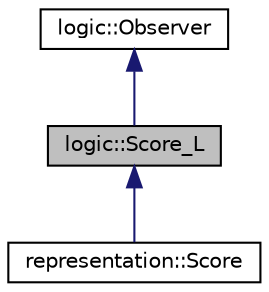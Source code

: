 digraph "logic::Score_L"
{
 // INTERACTIVE_SVG=YES
 // LATEX_PDF_SIZE
  edge [fontname="Helvetica",fontsize="10",labelfontname="Helvetica",labelfontsize="10"];
  node [fontname="Helvetica",fontsize="10",shape=record];
  Node1 [label="logic::Score_L",height=0.2,width=0.4,color="black", fillcolor="grey75", style="filled", fontcolor="black",tooltip=" "];
  Node2 -> Node1 [dir="back",color="midnightblue",fontsize="10",style="solid"];
  Node2 [label="logic::Observer",height=0.2,width=0.4,color="black", fillcolor="white", style="filled",URL="$classlogic_1_1Observer.html",tooltip=" "];
  Node1 -> Node3 [dir="back",color="midnightblue",fontsize="10",style="solid"];
  Node3 [label="representation::Score",height=0.2,width=0.4,color="black", fillcolor="white", style="filled",URL="$classrepresentation_1_1Score.html",tooltip=" "];
}
